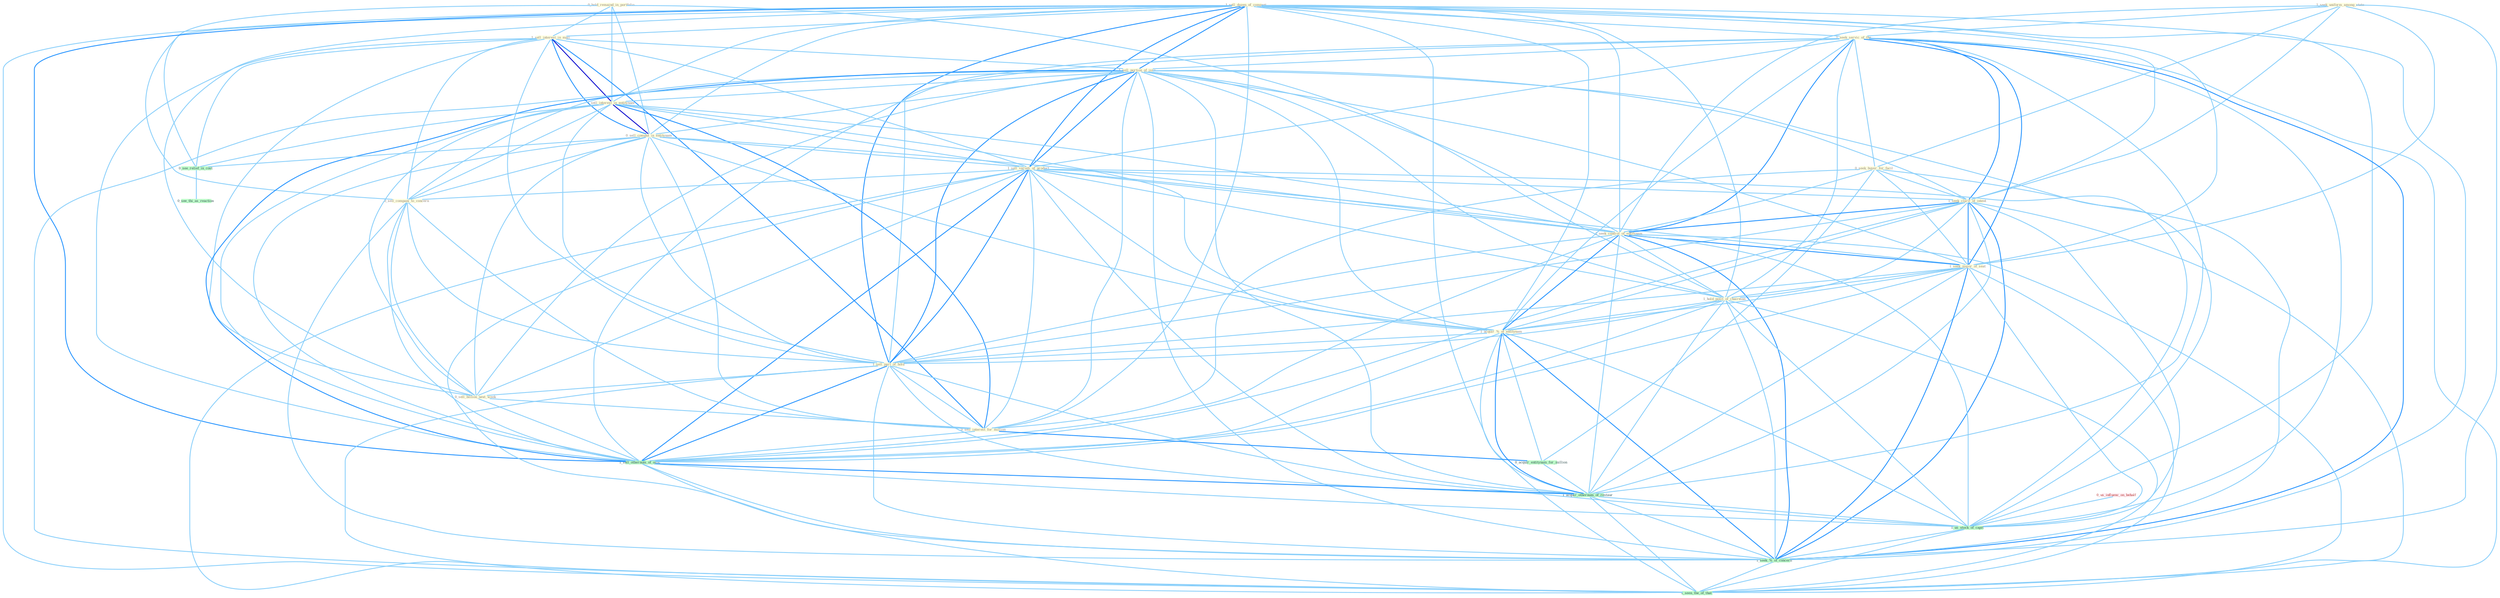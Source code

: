Graph G{ 
    node
    [shape=polygon,style=filled,width=.5,height=.06,color="#BDFCC9",fixedsize=true,fontsize=4,
    fontcolor="#2f4f4f"];
    {node
    [color="#ffffe0", fontcolor="#8b7d6b"] "0_hold_remaind_in_portfolio " "1_sell_dozen_of_compani " "1_seek_uniform_among_state " "1_seek_servic_of_the " "1_sell_interest_in_mall " "1_sell_portion_of_issu " "1_sell_interest_in_entitynam " "0_seek_buyer_for_facil " "0_sell_comput_in_entitynam " "1_sell_varieti_of_product " "1_seek_clarif_of_intent " "1_seek_control_of_entitynam " "0_sell_compani_to_concern " "1_seek_major_of_seat " "1_hold_posit_of_chairman " "1_acquir_%_of_entitynam " "1_sell_part_of_hold " "0_sell_billion_next_week " "0_sell_interest_for_million "}
{node [color="#fff0f5", fontcolor="#b22222"] "0_us_influenc_on_behalf "}
edge [color="#B0E2FF"];

	"0_hold_remaind_in_portfolio " -- "1_sell_interest_in_mall " [w="1", color="#87cefa" ];
	"0_hold_remaind_in_portfolio " -- "1_sell_interest_in_entitynam " [w="1", color="#87cefa" ];
	"0_hold_remaind_in_portfolio " -- "0_sell_comput_in_entitynam " [w="1", color="#87cefa" ];
	"0_hold_remaind_in_portfolio " -- "1_hold_posit_of_chairman " [w="1", color="#87cefa" ];
	"0_hold_remaind_in_portfolio " -- "0_see_relief_in_cost " [w="1", color="#87cefa" ];
	"1_sell_dozen_of_compani " -- "1_seek_servic_of_the " [w="1", color="#87cefa" ];
	"1_sell_dozen_of_compani " -- "1_sell_interest_in_mall " [w="1", color="#87cefa" ];
	"1_sell_dozen_of_compani " -- "1_sell_portion_of_issu " [w="2", color="#1e90ff" , len=0.8];
	"1_sell_dozen_of_compani " -- "1_sell_interest_in_entitynam " [w="1", color="#87cefa" ];
	"1_sell_dozen_of_compani " -- "0_sell_comput_in_entitynam " [w="1", color="#87cefa" ];
	"1_sell_dozen_of_compani " -- "1_sell_varieti_of_product " [w="2", color="#1e90ff" , len=0.8];
	"1_sell_dozen_of_compani " -- "1_seek_clarif_of_intent " [w="1", color="#87cefa" ];
	"1_sell_dozen_of_compani " -- "1_seek_control_of_entitynam " [w="1", color="#87cefa" ];
	"1_sell_dozen_of_compani " -- "0_sell_compani_to_concern " [w="1", color="#87cefa" ];
	"1_sell_dozen_of_compani " -- "1_seek_major_of_seat " [w="1", color="#87cefa" ];
	"1_sell_dozen_of_compani " -- "1_hold_posit_of_chairman " [w="1", color="#87cefa" ];
	"1_sell_dozen_of_compani " -- "1_acquir_%_of_entitynam " [w="1", color="#87cefa" ];
	"1_sell_dozen_of_compani " -- "1_sell_part_of_hold " [w="2", color="#1e90ff" , len=0.8];
	"1_sell_dozen_of_compani " -- "0_sell_billion_next_week " [w="1", color="#87cefa" ];
	"1_sell_dozen_of_compani " -- "0_sell_interest_for_million " [w="1", color="#87cefa" ];
	"1_sell_dozen_of_compani " -- "1_sell_othernum_of_offic " [w="2", color="#1e90ff" , len=0.8];
	"1_sell_dozen_of_compani " -- "1_acquir_othernum_of_restaur " [w="1", color="#87cefa" ];
	"1_sell_dozen_of_compani " -- "1_us_stock_of_capit " [w="1", color="#87cefa" ];
	"1_sell_dozen_of_compani " -- "1_seek_%_of_concern " [w="1", color="#87cefa" ];
	"1_sell_dozen_of_compani " -- "1_seen_the_of_that " [w="1", color="#87cefa" ];
	"1_seek_uniform_among_state " -- "1_seek_servic_of_the " [w="1", color="#87cefa" ];
	"1_seek_uniform_among_state " -- "0_seek_buyer_for_facil " [w="1", color="#87cefa" ];
	"1_seek_uniform_among_state " -- "1_seek_clarif_of_intent " [w="1", color="#87cefa" ];
	"1_seek_uniform_among_state " -- "1_seek_control_of_entitynam " [w="1", color="#87cefa" ];
	"1_seek_uniform_among_state " -- "1_seek_major_of_seat " [w="1", color="#87cefa" ];
	"1_seek_uniform_among_state " -- "1_seek_%_of_concern " [w="1", color="#87cefa" ];
	"1_seek_servic_of_the " -- "1_sell_portion_of_issu " [w="1", color="#87cefa" ];
	"1_seek_servic_of_the " -- "0_seek_buyer_for_facil " [w="1", color="#87cefa" ];
	"1_seek_servic_of_the " -- "1_sell_varieti_of_product " [w="1", color="#87cefa" ];
	"1_seek_servic_of_the " -- "1_seek_clarif_of_intent " [w="2", color="#1e90ff" , len=0.8];
	"1_seek_servic_of_the " -- "1_seek_control_of_entitynam " [w="2", color="#1e90ff" , len=0.8];
	"1_seek_servic_of_the " -- "1_seek_major_of_seat " [w="2", color="#1e90ff" , len=0.8];
	"1_seek_servic_of_the " -- "1_hold_posit_of_chairman " [w="1", color="#87cefa" ];
	"1_seek_servic_of_the " -- "1_acquir_%_of_entitynam " [w="1", color="#87cefa" ];
	"1_seek_servic_of_the " -- "1_sell_part_of_hold " [w="1", color="#87cefa" ];
	"1_seek_servic_of_the " -- "1_sell_othernum_of_offic " [w="1", color="#87cefa" ];
	"1_seek_servic_of_the " -- "1_acquir_othernum_of_restaur " [w="1", color="#87cefa" ];
	"1_seek_servic_of_the " -- "1_us_stock_of_capit " [w="1", color="#87cefa" ];
	"1_seek_servic_of_the " -- "1_seek_%_of_concern " [w="2", color="#1e90ff" , len=0.8];
	"1_seek_servic_of_the " -- "1_seen_the_of_that " [w="1", color="#87cefa" ];
	"1_sell_interest_in_mall " -- "1_sell_portion_of_issu " [w="1", color="#87cefa" ];
	"1_sell_interest_in_mall " -- "1_sell_interest_in_entitynam " [w="3", color="#0000cd" , len=0.6];
	"1_sell_interest_in_mall " -- "0_sell_comput_in_entitynam " [w="2", color="#1e90ff" , len=0.8];
	"1_sell_interest_in_mall " -- "1_sell_varieti_of_product " [w="1", color="#87cefa" ];
	"1_sell_interest_in_mall " -- "0_sell_compani_to_concern " [w="1", color="#87cefa" ];
	"1_sell_interest_in_mall " -- "1_sell_part_of_hold " [w="1", color="#87cefa" ];
	"1_sell_interest_in_mall " -- "0_sell_billion_next_week " [w="1", color="#87cefa" ];
	"1_sell_interest_in_mall " -- "0_sell_interest_for_million " [w="2", color="#1e90ff" , len=0.8];
	"1_sell_interest_in_mall " -- "1_sell_othernum_of_offic " [w="1", color="#87cefa" ];
	"1_sell_interest_in_mall " -- "0_see_relief_in_cost " [w="1", color="#87cefa" ];
	"1_sell_portion_of_issu " -- "1_sell_interest_in_entitynam " [w="1", color="#87cefa" ];
	"1_sell_portion_of_issu " -- "0_sell_comput_in_entitynam " [w="1", color="#87cefa" ];
	"1_sell_portion_of_issu " -- "1_sell_varieti_of_product " [w="2", color="#1e90ff" , len=0.8];
	"1_sell_portion_of_issu " -- "1_seek_clarif_of_intent " [w="1", color="#87cefa" ];
	"1_sell_portion_of_issu " -- "1_seek_control_of_entitynam " [w="1", color="#87cefa" ];
	"1_sell_portion_of_issu " -- "0_sell_compani_to_concern " [w="1", color="#87cefa" ];
	"1_sell_portion_of_issu " -- "1_seek_major_of_seat " [w="1", color="#87cefa" ];
	"1_sell_portion_of_issu " -- "1_hold_posit_of_chairman " [w="1", color="#87cefa" ];
	"1_sell_portion_of_issu " -- "1_acquir_%_of_entitynam " [w="1", color="#87cefa" ];
	"1_sell_portion_of_issu " -- "1_sell_part_of_hold " [w="2", color="#1e90ff" , len=0.8];
	"1_sell_portion_of_issu " -- "0_sell_billion_next_week " [w="1", color="#87cefa" ];
	"1_sell_portion_of_issu " -- "0_sell_interest_for_million " [w="1", color="#87cefa" ];
	"1_sell_portion_of_issu " -- "1_sell_othernum_of_offic " [w="2", color="#1e90ff" , len=0.8];
	"1_sell_portion_of_issu " -- "1_acquir_othernum_of_restaur " [w="1", color="#87cefa" ];
	"1_sell_portion_of_issu " -- "1_us_stock_of_capit " [w="1", color="#87cefa" ];
	"1_sell_portion_of_issu " -- "1_seek_%_of_concern " [w="1", color="#87cefa" ];
	"1_sell_portion_of_issu " -- "1_seen_the_of_that " [w="1", color="#87cefa" ];
	"1_sell_interest_in_entitynam " -- "0_sell_comput_in_entitynam " [w="3", color="#0000cd" , len=0.6];
	"1_sell_interest_in_entitynam " -- "1_sell_varieti_of_product " [w="1", color="#87cefa" ];
	"1_sell_interest_in_entitynam " -- "1_seek_control_of_entitynam " [w="1", color="#87cefa" ];
	"1_sell_interest_in_entitynam " -- "0_sell_compani_to_concern " [w="1", color="#87cefa" ];
	"1_sell_interest_in_entitynam " -- "1_acquir_%_of_entitynam " [w="1", color="#87cefa" ];
	"1_sell_interest_in_entitynam " -- "1_sell_part_of_hold " [w="1", color="#87cefa" ];
	"1_sell_interest_in_entitynam " -- "0_sell_billion_next_week " [w="1", color="#87cefa" ];
	"1_sell_interest_in_entitynam " -- "0_sell_interest_for_million " [w="2", color="#1e90ff" , len=0.8];
	"1_sell_interest_in_entitynam " -- "1_sell_othernum_of_offic " [w="1", color="#87cefa" ];
	"1_sell_interest_in_entitynam " -- "0_see_relief_in_cost " [w="1", color="#87cefa" ];
	"0_seek_buyer_for_facil " -- "1_seek_clarif_of_intent " [w="1", color="#87cefa" ];
	"0_seek_buyer_for_facil " -- "1_seek_control_of_entitynam " [w="1", color="#87cefa" ];
	"0_seek_buyer_for_facil " -- "1_seek_major_of_seat " [w="1", color="#87cefa" ];
	"0_seek_buyer_for_facil " -- "0_sell_interest_for_million " [w="1", color="#87cefa" ];
	"0_seek_buyer_for_facil " -- "0_acquir_entitynam_for_million " [w="1", color="#87cefa" ];
	"0_seek_buyer_for_facil " -- "1_seek_%_of_concern " [w="1", color="#87cefa" ];
	"0_sell_comput_in_entitynam " -- "1_sell_varieti_of_product " [w="1", color="#87cefa" ];
	"0_sell_comput_in_entitynam " -- "1_seek_control_of_entitynam " [w="1", color="#87cefa" ];
	"0_sell_comput_in_entitynam " -- "0_sell_compani_to_concern " [w="1", color="#87cefa" ];
	"0_sell_comput_in_entitynam " -- "1_acquir_%_of_entitynam " [w="1", color="#87cefa" ];
	"0_sell_comput_in_entitynam " -- "1_sell_part_of_hold " [w="1", color="#87cefa" ];
	"0_sell_comput_in_entitynam " -- "0_sell_billion_next_week " [w="1", color="#87cefa" ];
	"0_sell_comput_in_entitynam " -- "0_sell_interest_for_million " [w="1", color="#87cefa" ];
	"0_sell_comput_in_entitynam " -- "1_sell_othernum_of_offic " [w="1", color="#87cefa" ];
	"0_sell_comput_in_entitynam " -- "0_see_relief_in_cost " [w="1", color="#87cefa" ];
	"1_sell_varieti_of_product " -- "1_seek_clarif_of_intent " [w="1", color="#87cefa" ];
	"1_sell_varieti_of_product " -- "1_seek_control_of_entitynam " [w="1", color="#87cefa" ];
	"1_sell_varieti_of_product " -- "0_sell_compani_to_concern " [w="1", color="#87cefa" ];
	"1_sell_varieti_of_product " -- "1_seek_major_of_seat " [w="1", color="#87cefa" ];
	"1_sell_varieti_of_product " -- "1_hold_posit_of_chairman " [w="1", color="#87cefa" ];
	"1_sell_varieti_of_product " -- "1_acquir_%_of_entitynam " [w="1", color="#87cefa" ];
	"1_sell_varieti_of_product " -- "1_sell_part_of_hold " [w="2", color="#1e90ff" , len=0.8];
	"1_sell_varieti_of_product " -- "0_sell_billion_next_week " [w="1", color="#87cefa" ];
	"1_sell_varieti_of_product " -- "0_sell_interest_for_million " [w="1", color="#87cefa" ];
	"1_sell_varieti_of_product " -- "1_sell_othernum_of_offic " [w="2", color="#1e90ff" , len=0.8];
	"1_sell_varieti_of_product " -- "1_acquir_othernum_of_restaur " [w="1", color="#87cefa" ];
	"1_sell_varieti_of_product " -- "1_us_stock_of_capit " [w="1", color="#87cefa" ];
	"1_sell_varieti_of_product " -- "1_seek_%_of_concern " [w="1", color="#87cefa" ];
	"1_sell_varieti_of_product " -- "1_seen_the_of_that " [w="1", color="#87cefa" ];
	"1_seek_clarif_of_intent " -- "1_seek_control_of_entitynam " [w="2", color="#1e90ff" , len=0.8];
	"1_seek_clarif_of_intent " -- "1_seek_major_of_seat " [w="2", color="#1e90ff" , len=0.8];
	"1_seek_clarif_of_intent " -- "1_hold_posit_of_chairman " [w="1", color="#87cefa" ];
	"1_seek_clarif_of_intent " -- "1_acquir_%_of_entitynam " [w="1", color="#87cefa" ];
	"1_seek_clarif_of_intent " -- "1_sell_part_of_hold " [w="1", color="#87cefa" ];
	"1_seek_clarif_of_intent " -- "1_sell_othernum_of_offic " [w="1", color="#87cefa" ];
	"1_seek_clarif_of_intent " -- "1_acquir_othernum_of_restaur " [w="1", color="#87cefa" ];
	"1_seek_clarif_of_intent " -- "1_us_stock_of_capit " [w="1", color="#87cefa" ];
	"1_seek_clarif_of_intent " -- "1_seek_%_of_concern " [w="2", color="#1e90ff" , len=0.8];
	"1_seek_clarif_of_intent " -- "1_seen_the_of_that " [w="1", color="#87cefa" ];
	"1_seek_control_of_entitynam " -- "1_seek_major_of_seat " [w="2", color="#1e90ff" , len=0.8];
	"1_seek_control_of_entitynam " -- "1_hold_posit_of_chairman " [w="1", color="#87cefa" ];
	"1_seek_control_of_entitynam " -- "1_acquir_%_of_entitynam " [w="2", color="#1e90ff" , len=0.8];
	"1_seek_control_of_entitynam " -- "1_sell_part_of_hold " [w="1", color="#87cefa" ];
	"1_seek_control_of_entitynam " -- "1_sell_othernum_of_offic " [w="1", color="#87cefa" ];
	"1_seek_control_of_entitynam " -- "1_acquir_othernum_of_restaur " [w="1", color="#87cefa" ];
	"1_seek_control_of_entitynam " -- "1_us_stock_of_capit " [w="1", color="#87cefa" ];
	"1_seek_control_of_entitynam " -- "1_seek_%_of_concern " [w="2", color="#1e90ff" , len=0.8];
	"1_seek_control_of_entitynam " -- "1_seen_the_of_that " [w="1", color="#87cefa" ];
	"0_sell_compani_to_concern " -- "1_sell_part_of_hold " [w="1", color="#87cefa" ];
	"0_sell_compani_to_concern " -- "0_sell_billion_next_week " [w="1", color="#87cefa" ];
	"0_sell_compani_to_concern " -- "0_sell_interest_for_million " [w="1", color="#87cefa" ];
	"0_sell_compani_to_concern " -- "1_sell_othernum_of_offic " [w="1", color="#87cefa" ];
	"0_sell_compani_to_concern " -- "1_seek_%_of_concern " [w="1", color="#87cefa" ];
	"1_seek_major_of_seat " -- "1_hold_posit_of_chairman " [w="1", color="#87cefa" ];
	"1_seek_major_of_seat " -- "1_acquir_%_of_entitynam " [w="1", color="#87cefa" ];
	"1_seek_major_of_seat " -- "1_sell_part_of_hold " [w="1", color="#87cefa" ];
	"1_seek_major_of_seat " -- "1_sell_othernum_of_offic " [w="1", color="#87cefa" ];
	"1_seek_major_of_seat " -- "1_acquir_othernum_of_restaur " [w="1", color="#87cefa" ];
	"1_seek_major_of_seat " -- "1_us_stock_of_capit " [w="1", color="#87cefa" ];
	"1_seek_major_of_seat " -- "1_seek_%_of_concern " [w="2", color="#1e90ff" , len=0.8];
	"1_seek_major_of_seat " -- "1_seen_the_of_that " [w="1", color="#87cefa" ];
	"1_hold_posit_of_chairman " -- "1_acquir_%_of_entitynam " [w="1", color="#87cefa" ];
	"1_hold_posit_of_chairman " -- "1_sell_part_of_hold " [w="1", color="#87cefa" ];
	"1_hold_posit_of_chairman " -- "1_sell_othernum_of_offic " [w="1", color="#87cefa" ];
	"1_hold_posit_of_chairman " -- "1_acquir_othernum_of_restaur " [w="1", color="#87cefa" ];
	"1_hold_posit_of_chairman " -- "1_us_stock_of_capit " [w="1", color="#87cefa" ];
	"1_hold_posit_of_chairman " -- "1_seek_%_of_concern " [w="1", color="#87cefa" ];
	"1_hold_posit_of_chairman " -- "1_seen_the_of_that " [w="1", color="#87cefa" ];
	"1_acquir_%_of_entitynam " -- "1_sell_part_of_hold " [w="1", color="#87cefa" ];
	"1_acquir_%_of_entitynam " -- "0_acquir_entitynam_for_million " [w="1", color="#87cefa" ];
	"1_acquir_%_of_entitynam " -- "1_sell_othernum_of_offic " [w="1", color="#87cefa" ];
	"1_acquir_%_of_entitynam " -- "1_acquir_othernum_of_restaur " [w="2", color="#1e90ff" , len=0.8];
	"1_acquir_%_of_entitynam " -- "1_us_stock_of_capit " [w="1", color="#87cefa" ];
	"1_acquir_%_of_entitynam " -- "1_seek_%_of_concern " [w="2", color="#1e90ff" , len=0.8];
	"1_acquir_%_of_entitynam " -- "1_seen_the_of_that " [w="1", color="#87cefa" ];
	"1_sell_part_of_hold " -- "0_sell_billion_next_week " [w="1", color="#87cefa" ];
	"1_sell_part_of_hold " -- "0_sell_interest_for_million " [w="1", color="#87cefa" ];
	"1_sell_part_of_hold " -- "1_sell_othernum_of_offic " [w="2", color="#1e90ff" , len=0.8];
	"1_sell_part_of_hold " -- "1_acquir_othernum_of_restaur " [w="1", color="#87cefa" ];
	"1_sell_part_of_hold " -- "1_us_stock_of_capit " [w="1", color="#87cefa" ];
	"1_sell_part_of_hold " -- "1_seek_%_of_concern " [w="1", color="#87cefa" ];
	"1_sell_part_of_hold " -- "1_seen_the_of_that " [w="1", color="#87cefa" ];
	"0_sell_billion_next_week " -- "0_sell_interest_for_million " [w="1", color="#87cefa" ];
	"0_sell_billion_next_week " -- "1_sell_othernum_of_offic " [w="1", color="#87cefa" ];
	"0_sell_interest_for_million " -- "0_acquir_entitynam_for_million " [w="2", color="#1e90ff" , len=0.8];
	"0_sell_interest_for_million " -- "1_sell_othernum_of_offic " [w="1", color="#87cefa" ];
	"0_acquir_entitynam_for_million " -- "1_acquir_othernum_of_restaur " [w="1", color="#87cefa" ];
	"1_sell_othernum_of_offic " -- "1_acquir_othernum_of_restaur " [w="2", color="#1e90ff" , len=0.8];
	"1_sell_othernum_of_offic " -- "1_us_stock_of_capit " [w="1", color="#87cefa" ];
	"1_sell_othernum_of_offic " -- "1_seek_%_of_concern " [w="1", color="#87cefa" ];
	"1_sell_othernum_of_offic " -- "1_seen_the_of_that " [w="1", color="#87cefa" ];
	"0_us_influenc_on_behalf " -- "1_us_stock_of_capit " [w="1", color="#87cefa" ];
	"0_see_relief_in_cost " -- "0_see_thi_as_reaction " [w="1", color="#87cefa" ];
	"1_acquir_othernum_of_restaur " -- "1_us_stock_of_capit " [w="1", color="#87cefa" ];
	"1_acquir_othernum_of_restaur " -- "1_seek_%_of_concern " [w="1", color="#87cefa" ];
	"1_acquir_othernum_of_restaur " -- "1_seen_the_of_that " [w="1", color="#87cefa" ];
	"1_us_stock_of_capit " -- "1_seek_%_of_concern " [w="1", color="#87cefa" ];
	"1_us_stock_of_capit " -- "1_seen_the_of_that " [w="1", color="#87cefa" ];
	"1_seek_%_of_concern " -- "1_seen_the_of_that " [w="1", color="#87cefa" ];
}